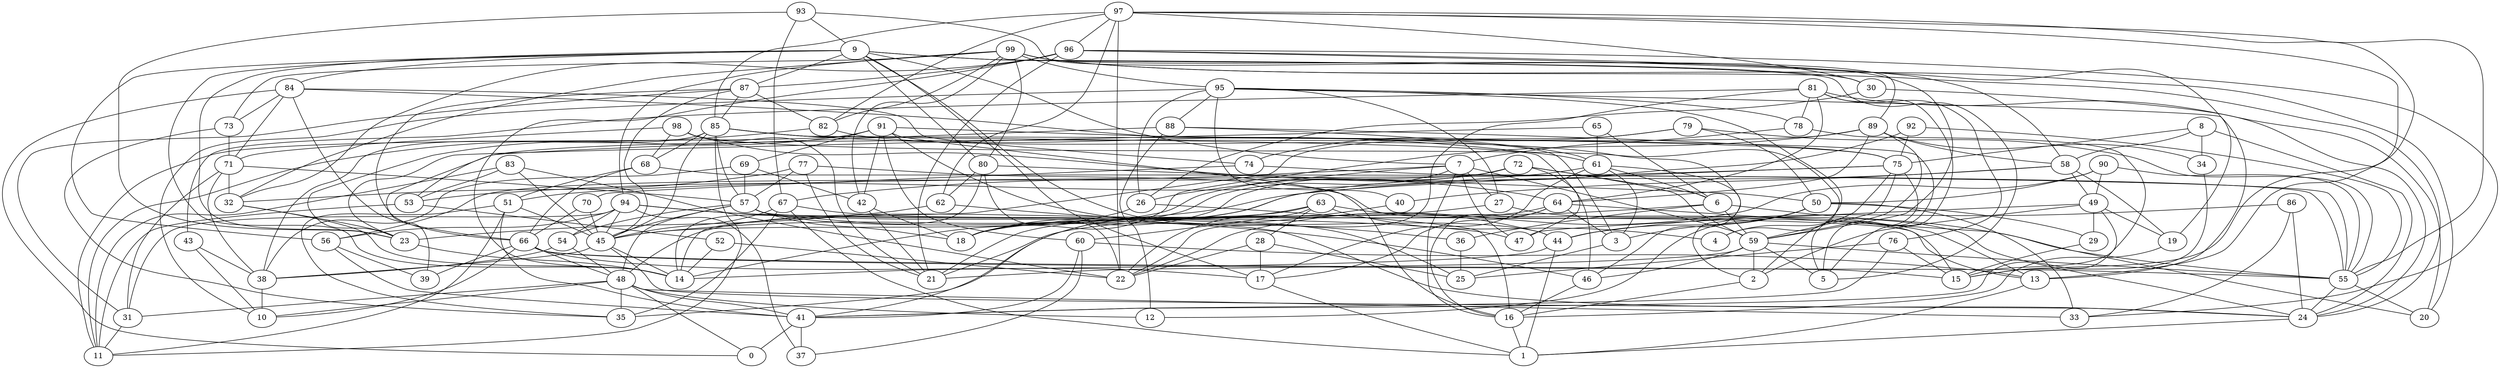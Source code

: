 digraph GG_graph {

subgraph G_graph {
edge [color = black]
"77" -> "15" [dir = none]
"77" -> "21" [dir = none]
"77" -> "32" [dir = none]
"77" -> "57" [dir = none]
"48" -> "33" [dir = none]
"48" -> "35" [dir = none]
"48" -> "41" [dir = none]
"48" -> "0" [dir = none]
"48" -> "10" [dir = none]
"48" -> "31" [dir = none]
"48" -> "12" [dir = none]
"63" -> "4" [dir = none]
"63" -> "13" [dir = none]
"63" -> "35" [dir = none]
"63" -> "48" [dir = none]
"63" -> "28" [dir = none]
"63" -> "60" [dir = none]
"28" -> "22" [dir = none]
"28" -> "17" [dir = none]
"28" -> "25" [dir = none]
"34" -> "15" [dir = none]
"24" -> "1" [dir = none]
"89" -> "59" [dir = none]
"89" -> "64" [dir = none]
"89" -> "58" [dir = none]
"89" -> "18" [dir = none]
"89" -> "39" [dir = none]
"89" -> "34" [dir = none]
"75" -> "59" [dir = none]
"75" -> "5" [dir = none]
"75" -> "18" [dir = none]
"75" -> "51" [dir = none]
"75" -> "4" [dir = none]
"92" -> "75" [dir = none]
"92" -> "41" [dir = none]
"92" -> "55" [dir = none]
"91" -> "11" [dir = none]
"91" -> "69" [dir = none]
"91" -> "44" [dir = none]
"91" -> "16" [dir = none]
"91" -> "23" [dir = none]
"91" -> "75" [dir = none]
"91" -> "42" [dir = none]
"91" -> "60" [dir = none]
"93" -> "89" [dir = none]
"93" -> "9" [dir = none]
"93" -> "67" [dir = none]
"93" -> "23" [dir = none]
"23" -> "14" [dir = none]
"98" -> "68" [dir = none]
"98" -> "2" [dir = none]
"98" -> "64" [dir = none]
"98" -> "71" [dir = none]
"98" -> "21" [dir = none]
"76" -> "15" [dir = none]
"76" -> "41" [dir = none]
"76" -> "25" [dir = none]
"64" -> "55" [dir = none]
"64" -> "17" [dir = none]
"64" -> "21" [dir = none]
"64" -> "3" [dir = none]
"64" -> "16" [dir = none]
"42" -> "21" [dir = none]
"42" -> "18" [dir = none]
"88" -> "12" [dir = none]
"88" -> "53" [dir = none]
"88" -> "75" [dir = none]
"88" -> "61" [dir = none]
"17" -> "1" [dir = none]
"72" -> "56" [dir = none]
"72" -> "18" [dir = none]
"72" -> "46" [dir = none]
"72" -> "6" [dir = none]
"72" -> "45" [dir = none]
"72" -> "59" [dir = none]
"36" -> "25" [dir = none]
"68" -> "55" [dir = none]
"68" -> "51" [dir = none]
"68" -> "66" [dir = none]
"97" -> "13" [dir = none]
"97" -> "62" [dir = none]
"97" -> "55" [dir = none]
"97" -> "82" [dir = none]
"97" -> "30" [dir = none]
"97" -> "22" [dir = none]
"97" -> "85" [dir = none]
"97" -> "96" [dir = none]
"97" -> "15" [dir = none]
"52" -> "22" [dir = none]
"52" -> "14" [dir = none]
"13" -> "1" [dir = none]
"74" -> "70" [dir = none]
"74" -> "55" [dir = none]
"70" -> "45" [dir = none]
"70" -> "66" [dir = none]
"66" -> "10" [dir = none]
"66" -> "15" [dir = none]
"66" -> "17" [dir = none]
"66" -> "48" [dir = none]
"66" -> "55" [dir = none]
"66" -> "39" [dir = none]
"16" -> "1" [dir = none]
"32" -> "14" [dir = none]
"32" -> "23" [dir = none]
"56" -> "39" [dir = none]
"56" -> "41" [dir = none]
"79" -> "55" [dir = none]
"79" -> "14" [dir = none]
"79" -> "50" [dir = none]
"79" -> "74" [dir = none]
"29" -> "15" [dir = none]
"99" -> "73" [dir = none]
"99" -> "20" [dir = none]
"99" -> "80" [dir = none]
"99" -> "42" [dir = none]
"99" -> "59" [dir = none]
"99" -> "24" [dir = none]
"99" -> "95" [dir = none]
"99" -> "82" [dir = none]
"99" -> "94" [dir = none]
"99" -> "32" [dir = none]
"27" -> "24" [dir = none]
"27" -> "18" [dir = none]
"44" -> "14" [dir = none]
"44" -> "1" [dir = none]
"94" -> "31" [dir = none]
"94" -> "47" [dir = none]
"94" -> "37" [dir = none]
"94" -> "56" [dir = none]
"94" -> "46" [dir = none]
"94" -> "45" [dir = none]
"94" -> "54" [dir = none]
"30" -> "26" [dir = none]
"30" -> "24" [dir = none]
"84" -> "0" [dir = none]
"84" -> "74" [dir = none]
"84" -> "71" [dir = none]
"84" -> "66" [dir = none]
"84" -> "3" [dir = none]
"84" -> "73" [dir = none]
"58" -> "49" [dir = none]
"58" -> "40" [dir = none]
"58" -> "45" [dir = none]
"58" -> "19" [dir = none]
"65" -> "23" [dir = none]
"65" -> "61" [dir = none]
"65" -> "6" [dir = none]
"7" -> "18" [dir = none]
"7" -> "16" [dir = none]
"7" -> "59" [dir = none]
"7" -> "27" [dir = none]
"7" -> "47" [dir = none]
"7" -> "67" [dir = none]
"7" -> "26" [dir = none]
"3" -> "25" [dir = none]
"55" -> "24" [dir = none]
"55" -> "20" [dir = none]
"62" -> "36" [dir = none]
"62" -> "23" [dir = none]
"86" -> "24" [dir = none]
"86" -> "33" [dir = none]
"86" -> "44" [dir = none]
"87" -> "45" [dir = none]
"87" -> "66" [dir = none]
"87" -> "82" [dir = none]
"87" -> "31" [dir = none]
"87" -> "85" [dir = none]
"53" -> "52" [dir = none]
"53" -> "11" [dir = none]
"67" -> "25" [dir = none]
"67" -> "35" [dir = none]
"67" -> "45" [dir = none]
"67" -> "1" [dir = none]
"59" -> "46" [dir = none]
"59" -> "21" [dir = none]
"59" -> "55" [dir = none]
"59" -> "2" [dir = none]
"59" -> "5" [dir = none]
"50" -> "3" [dir = none]
"50" -> "12" [dir = none]
"50" -> "29" [dir = none]
"50" -> "44" [dir = none]
"50" -> "33" [dir = none]
"41" -> "37" [dir = none]
"41" -> "0" [dir = none]
"90" -> "50" [dir = none]
"90" -> "55" [dir = none]
"90" -> "22" [dir = none]
"90" -> "49" [dir = none]
"40" -> "22" [dir = none]
"49" -> "19" [dir = none]
"49" -> "2" [dir = none]
"49" -> "47" [dir = none]
"49" -> "29" [dir = none]
"49" -> "41" [dir = none]
"80" -> "14" [dir = none]
"80" -> "50" [dir = none]
"80" -> "62" [dir = none]
"80" -> "22" [dir = none]
"2" -> "16" [dir = none]
"38" -> "10" [dir = none]
"61" -> "6" [dir = none]
"61" -> "3" [dir = none]
"61" -> "53" [dir = none]
"61" -> "2" [dir = none]
"61" -> "17" [dir = none]
"9" -> "84" [dir = none]
"9" -> "5" [dir = none]
"9" -> "87" [dir = none]
"9" -> "56" [dir = none]
"9" -> "80" [dir = none]
"9" -> "7" [dir = none]
"9" -> "44" [dir = none]
"9" -> "30" [dir = none]
"9" -> "23" [dir = none]
"9" -> "17" [dir = none]
"9" -> "14" [dir = none]
"6" -> "20" [dir = none]
"6" -> "21" [dir = none]
"6" -> "59" [dir = none]
"6" -> "36" [dir = none]
"83" -> "53" [dir = none]
"83" -> "45" [dir = none]
"83" -> "11" [dir = none]
"83" -> "22" [dir = none]
"51" -> "41" [dir = none]
"51" -> "11" [dir = none]
"51" -> "45" [dir = none]
"51" -> "35" [dir = none]
"82" -> "46" [dir = none]
"82" -> "11" [dir = none]
"69" -> "42" [dir = none]
"69" -> "57" [dir = none]
"69" -> "38" [dir = none]
"19" -> "16" [dir = none]
"81" -> "78" [dir = none]
"81" -> "22" [dir = none]
"81" -> "5" [dir = none]
"81" -> "20" [dir = none]
"81" -> "76" [dir = none]
"81" -> "64" [dir = none]
"81" -> "43" [dir = none]
"95" -> "13" [dir = none]
"95" -> "4" [dir = none]
"95" -> "10" [dir = none]
"95" -> "40" [dir = none]
"95" -> "88" [dir = none]
"95" -> "26" [dir = none]
"95" -> "27" [dir = none]
"95" -> "78" [dir = none]
"85" -> "57" [dir = none]
"85" -> "47" [dir = none]
"85" -> "68" [dir = none]
"85" -> "5" [dir = none]
"85" -> "11" [dir = none]
"85" -> "38" [dir = none]
"85" -> "61" [dir = none]
"85" -> "45" [dir = none]
"26" -> "16" [dir = none]
"26" -> "14" [dir = none]
"78" -> "15" [dir = none]
"78" -> "7" [dir = none]
"54" -> "48" [dir = none]
"54" -> "38" [dir = none]
"31" -> "11" [dir = none]
"57" -> "24" [dir = none]
"57" -> "13" [dir = none]
"57" -> "45" [dir = none]
"57" -> "48" [dir = none]
"57" -> "18" [dir = none]
"57" -> "54" [dir = none]
"45" -> "24" [dir = none]
"45" -> "38" [dir = none]
"45" -> "14" [dir = none]
"46" -> "16" [dir = none]
"60" -> "13" [dir = none]
"60" -> "41" [dir = none]
"60" -> "37" [dir = none]
"96" -> "32" [dir = none]
"96" -> "58" [dir = none]
"96" -> "19" [dir = none]
"96" -> "21" [dir = none]
"96" -> "33" [dir = none]
"96" -> "14" [dir = none]
"96" -> "87" [dir = none]
"43" -> "10" [dir = none]
"43" -> "38" [dir = none]
"71" -> "31" [dir = none]
"71" -> "32" [dir = none]
"71" -> "38" [dir = none]
"71" -> "57" [dir = none]
"73" -> "35" [dir = none]
"73" -> "71" [dir = none]
"8" -> "34" [dir = none]
"8" -> "24" [dir = none]
"8" -> "75" [dir = none]
"8" -> "58" [dir = none]
}

}
